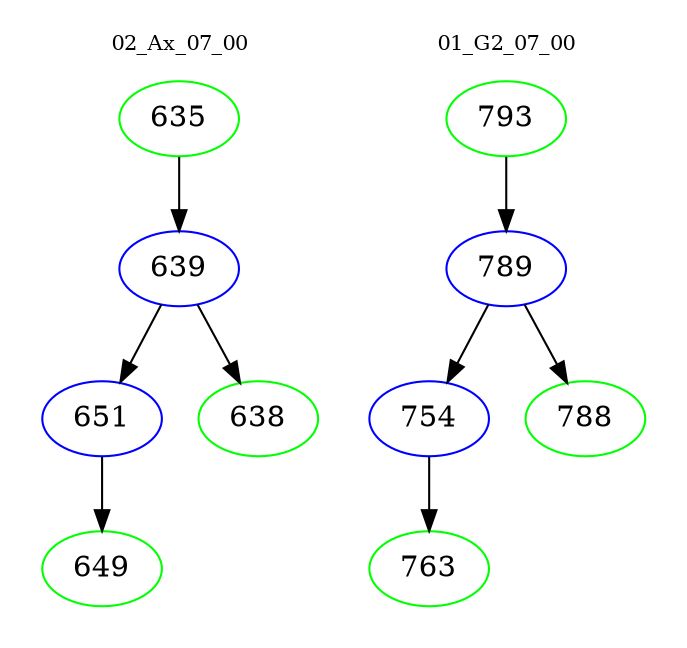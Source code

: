 digraph{
subgraph cluster_0 {
color = white
label = "02_Ax_07_00";
fontsize=10;
T0_635 [label="635", color="green"]
T0_635 -> T0_639 [color="black"]
T0_639 [label="639", color="blue"]
T0_639 -> T0_651 [color="black"]
T0_651 [label="651", color="blue"]
T0_651 -> T0_649 [color="black"]
T0_649 [label="649", color="green"]
T0_639 -> T0_638 [color="black"]
T0_638 [label="638", color="green"]
}
subgraph cluster_1 {
color = white
label = "01_G2_07_00";
fontsize=10;
T1_793 [label="793", color="green"]
T1_793 -> T1_789 [color="black"]
T1_789 [label="789", color="blue"]
T1_789 -> T1_754 [color="black"]
T1_754 [label="754", color="blue"]
T1_754 -> T1_763 [color="black"]
T1_763 [label="763", color="green"]
T1_789 -> T1_788 [color="black"]
T1_788 [label="788", color="green"]
}
}
